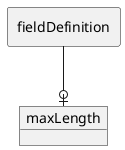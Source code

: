 @startuml
allowmixing
skinparam linetype ortho

rectangle "fieldDefinition" as p1
object "maxLength" as e
p1 --o| e
@enduml
